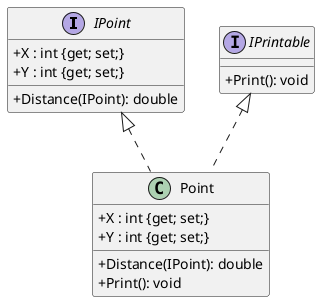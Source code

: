 @startuml

skinparam classAttributeIconSize 0


IPoint <|.. Point
IPrintable <|.. Point

interface IPrintable {
   + Print(): void
}

interface IPoint {
   + X : int {get; set;}
   + Y : int {get; set;}
   + Distance(IPoint): double
}

class Point {
   + X : int {get; set;}
   + Y : int {get; set;}
   + Distance(IPoint): double
   + Print(): void
}

@enduml